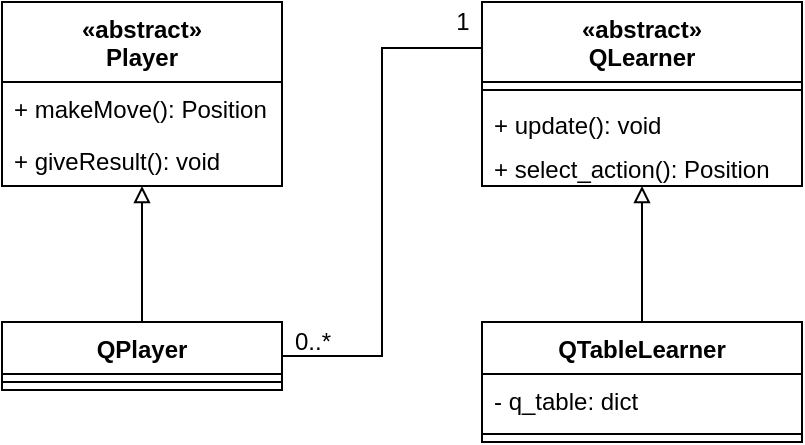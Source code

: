 <mxfile version="15.8.7" type="device"><diagram id="bctdquQVwpCxf01meslu" name="Seite-1"><mxGraphModel dx="593" dy="371" grid="1" gridSize="10" guides="1" tooltips="1" connect="1" arrows="1" fold="1" page="1" pageScale="1" pageWidth="827" pageHeight="1169" math="0" shadow="0"><root><mxCell id="0"/><mxCell id="1" parent="0"/><mxCell id="G02vbdICKoxpFZ3K2MaF-1" value="«abstract»&#10;Player" style="swimlane;fontStyle=1;childLayout=stackLayout;horizontal=1;startSize=40;fillColor=none;horizontalStack=0;resizeParent=1;resizeParentMax=0;resizeLast=0;collapsible=1;marginBottom=0;" vertex="1" parent="1"><mxGeometry x="160" y="120" width="140" height="92" as="geometry"/></mxCell><mxCell id="G02vbdICKoxpFZ3K2MaF-2" value="+ makeMove(): Position" style="text;strokeColor=none;fillColor=none;align=left;verticalAlign=top;spacingLeft=4;spacingRight=4;overflow=hidden;rotatable=0;points=[[0,0.5],[1,0.5]];portConstraint=eastwest;" vertex="1" parent="G02vbdICKoxpFZ3K2MaF-1"><mxGeometry y="40" width="140" height="26" as="geometry"/></mxCell><mxCell id="G02vbdICKoxpFZ3K2MaF-3" value="+ giveResult(): void" style="text;strokeColor=none;fillColor=none;align=left;verticalAlign=top;spacingLeft=4;spacingRight=4;overflow=hidden;rotatable=0;points=[[0,0.5],[1,0.5]];portConstraint=eastwest;" vertex="1" parent="G02vbdICKoxpFZ3K2MaF-1"><mxGeometry y="66" width="140" height="26" as="geometry"/></mxCell><mxCell id="G02vbdICKoxpFZ3K2MaF-18" style="edgeStyle=orthogonalEdgeStyle;rounded=0;orthogonalLoop=1;jettySize=auto;html=1;exitX=0.5;exitY=0;exitDx=0;exitDy=0;endArrow=block;endFill=0;" edge="1" parent="1" source="G02vbdICKoxpFZ3K2MaF-5" target="G02vbdICKoxpFZ3K2MaF-9"><mxGeometry relative="1" as="geometry"/></mxCell><mxCell id="G02vbdICKoxpFZ3K2MaF-5" value="QTableLearner" style="swimlane;fontStyle=1;align=center;verticalAlign=top;childLayout=stackLayout;horizontal=1;startSize=26;horizontalStack=0;resizeParent=1;resizeParentMax=0;resizeLast=0;collapsible=1;marginBottom=0;" vertex="1" parent="1"><mxGeometry x="400" y="280" width="160" height="60" as="geometry"/></mxCell><mxCell id="G02vbdICKoxpFZ3K2MaF-6" value="- q_table: dict" style="text;strokeColor=none;fillColor=none;align=left;verticalAlign=top;spacingLeft=4;spacingRight=4;overflow=hidden;rotatable=0;points=[[0,0.5],[1,0.5]];portConstraint=eastwest;" vertex="1" parent="G02vbdICKoxpFZ3K2MaF-5"><mxGeometry y="26" width="160" height="26" as="geometry"/></mxCell><mxCell id="G02vbdICKoxpFZ3K2MaF-7" value="" style="line;strokeWidth=1;fillColor=none;align=left;verticalAlign=middle;spacingTop=-1;spacingLeft=3;spacingRight=3;rotatable=0;labelPosition=right;points=[];portConstraint=eastwest;" vertex="1" parent="G02vbdICKoxpFZ3K2MaF-5"><mxGeometry y="52" width="160" height="8" as="geometry"/></mxCell><mxCell id="G02vbdICKoxpFZ3K2MaF-9" value="«abstract»&#10;QLearner" style="swimlane;fontStyle=1;align=center;verticalAlign=top;childLayout=stackLayout;horizontal=1;startSize=40;horizontalStack=0;resizeParent=1;resizeParentMax=0;resizeLast=0;collapsible=1;marginBottom=0;" vertex="1" parent="1"><mxGeometry x="400" y="120" width="160" height="92" as="geometry"/></mxCell><mxCell id="G02vbdICKoxpFZ3K2MaF-11" value="" style="line;strokeWidth=1;fillColor=none;align=left;verticalAlign=middle;spacingTop=-1;spacingLeft=3;spacingRight=3;rotatable=0;labelPosition=right;points=[];portConstraint=eastwest;" vertex="1" parent="G02vbdICKoxpFZ3K2MaF-9"><mxGeometry y="40" width="160" height="8" as="geometry"/></mxCell><mxCell id="G02vbdICKoxpFZ3K2MaF-10" value="+ update(): void" style="text;strokeColor=none;fillColor=none;align=left;verticalAlign=top;spacingLeft=4;spacingRight=4;overflow=hidden;rotatable=0;points=[[0,0.5],[1,0.5]];portConstraint=eastwest;" vertex="1" parent="G02vbdICKoxpFZ3K2MaF-9"><mxGeometry y="48" width="160" height="22" as="geometry"/></mxCell><mxCell id="G02vbdICKoxpFZ3K2MaF-24" value="+ select_action(): Position" style="text;strokeColor=none;fillColor=none;align=left;verticalAlign=top;spacingLeft=4;spacingRight=4;overflow=hidden;rotatable=0;points=[[0,0.5],[1,0.5]];portConstraint=eastwest;" vertex="1" parent="G02vbdICKoxpFZ3K2MaF-9"><mxGeometry y="70" width="160" height="22" as="geometry"/></mxCell><mxCell id="G02vbdICKoxpFZ3K2MaF-19" style="edgeStyle=orthogonalEdgeStyle;rounded=0;orthogonalLoop=1;jettySize=auto;html=1;exitX=0.5;exitY=0;exitDx=0;exitDy=0;endArrow=block;endFill=0;" edge="1" parent="1" source="G02vbdICKoxpFZ3K2MaF-14" target="G02vbdICKoxpFZ3K2MaF-1"><mxGeometry relative="1" as="geometry"/></mxCell><mxCell id="G02vbdICKoxpFZ3K2MaF-14" value="QPlayer" style="swimlane;fontStyle=1;align=center;verticalAlign=top;childLayout=stackLayout;horizontal=1;startSize=26;horizontalStack=0;resizeParent=1;resizeParentMax=0;resizeLast=0;collapsible=1;marginBottom=0;" vertex="1" parent="1"><mxGeometry x="160" y="280" width="140" height="34" as="geometry"/></mxCell><mxCell id="G02vbdICKoxpFZ3K2MaF-16" value="" style="line;strokeWidth=1;fillColor=none;align=left;verticalAlign=middle;spacingTop=-1;spacingLeft=3;spacingRight=3;rotatable=0;labelPosition=right;points=[];portConstraint=eastwest;" vertex="1" parent="G02vbdICKoxpFZ3K2MaF-14"><mxGeometry y="26" width="140" height="8" as="geometry"/></mxCell><mxCell id="G02vbdICKoxpFZ3K2MaF-20" style="edgeStyle=orthogonalEdgeStyle;rounded=0;orthogonalLoop=1;jettySize=auto;html=1;entryX=0;entryY=0.25;entryDx=0;entryDy=0;endArrow=none;endFill=0;exitX=1;exitY=0.5;exitDx=0;exitDy=0;" edge="1" parent="1" source="G02vbdICKoxpFZ3K2MaF-14" target="G02vbdICKoxpFZ3K2MaF-9"><mxGeometry relative="1" as="geometry"><mxPoint x="350" y="310" as="sourcePoint"/></mxGeometry></mxCell><mxCell id="G02vbdICKoxpFZ3K2MaF-21" value="1" style="text;html=1;align=center;verticalAlign=middle;resizable=0;points=[];autosize=1;strokeColor=none;fillColor=none;" vertex="1" parent="1"><mxGeometry x="380" y="120" width="20" height="20" as="geometry"/></mxCell><mxCell id="G02vbdICKoxpFZ3K2MaF-22" value="0..*" style="text;html=1;align=center;verticalAlign=middle;resizable=0;points=[];autosize=1;strokeColor=none;fillColor=none;" vertex="1" parent="1"><mxGeometry x="300" y="280" width="30" height="20" as="geometry"/></mxCell></root></mxGraphModel></diagram></mxfile>